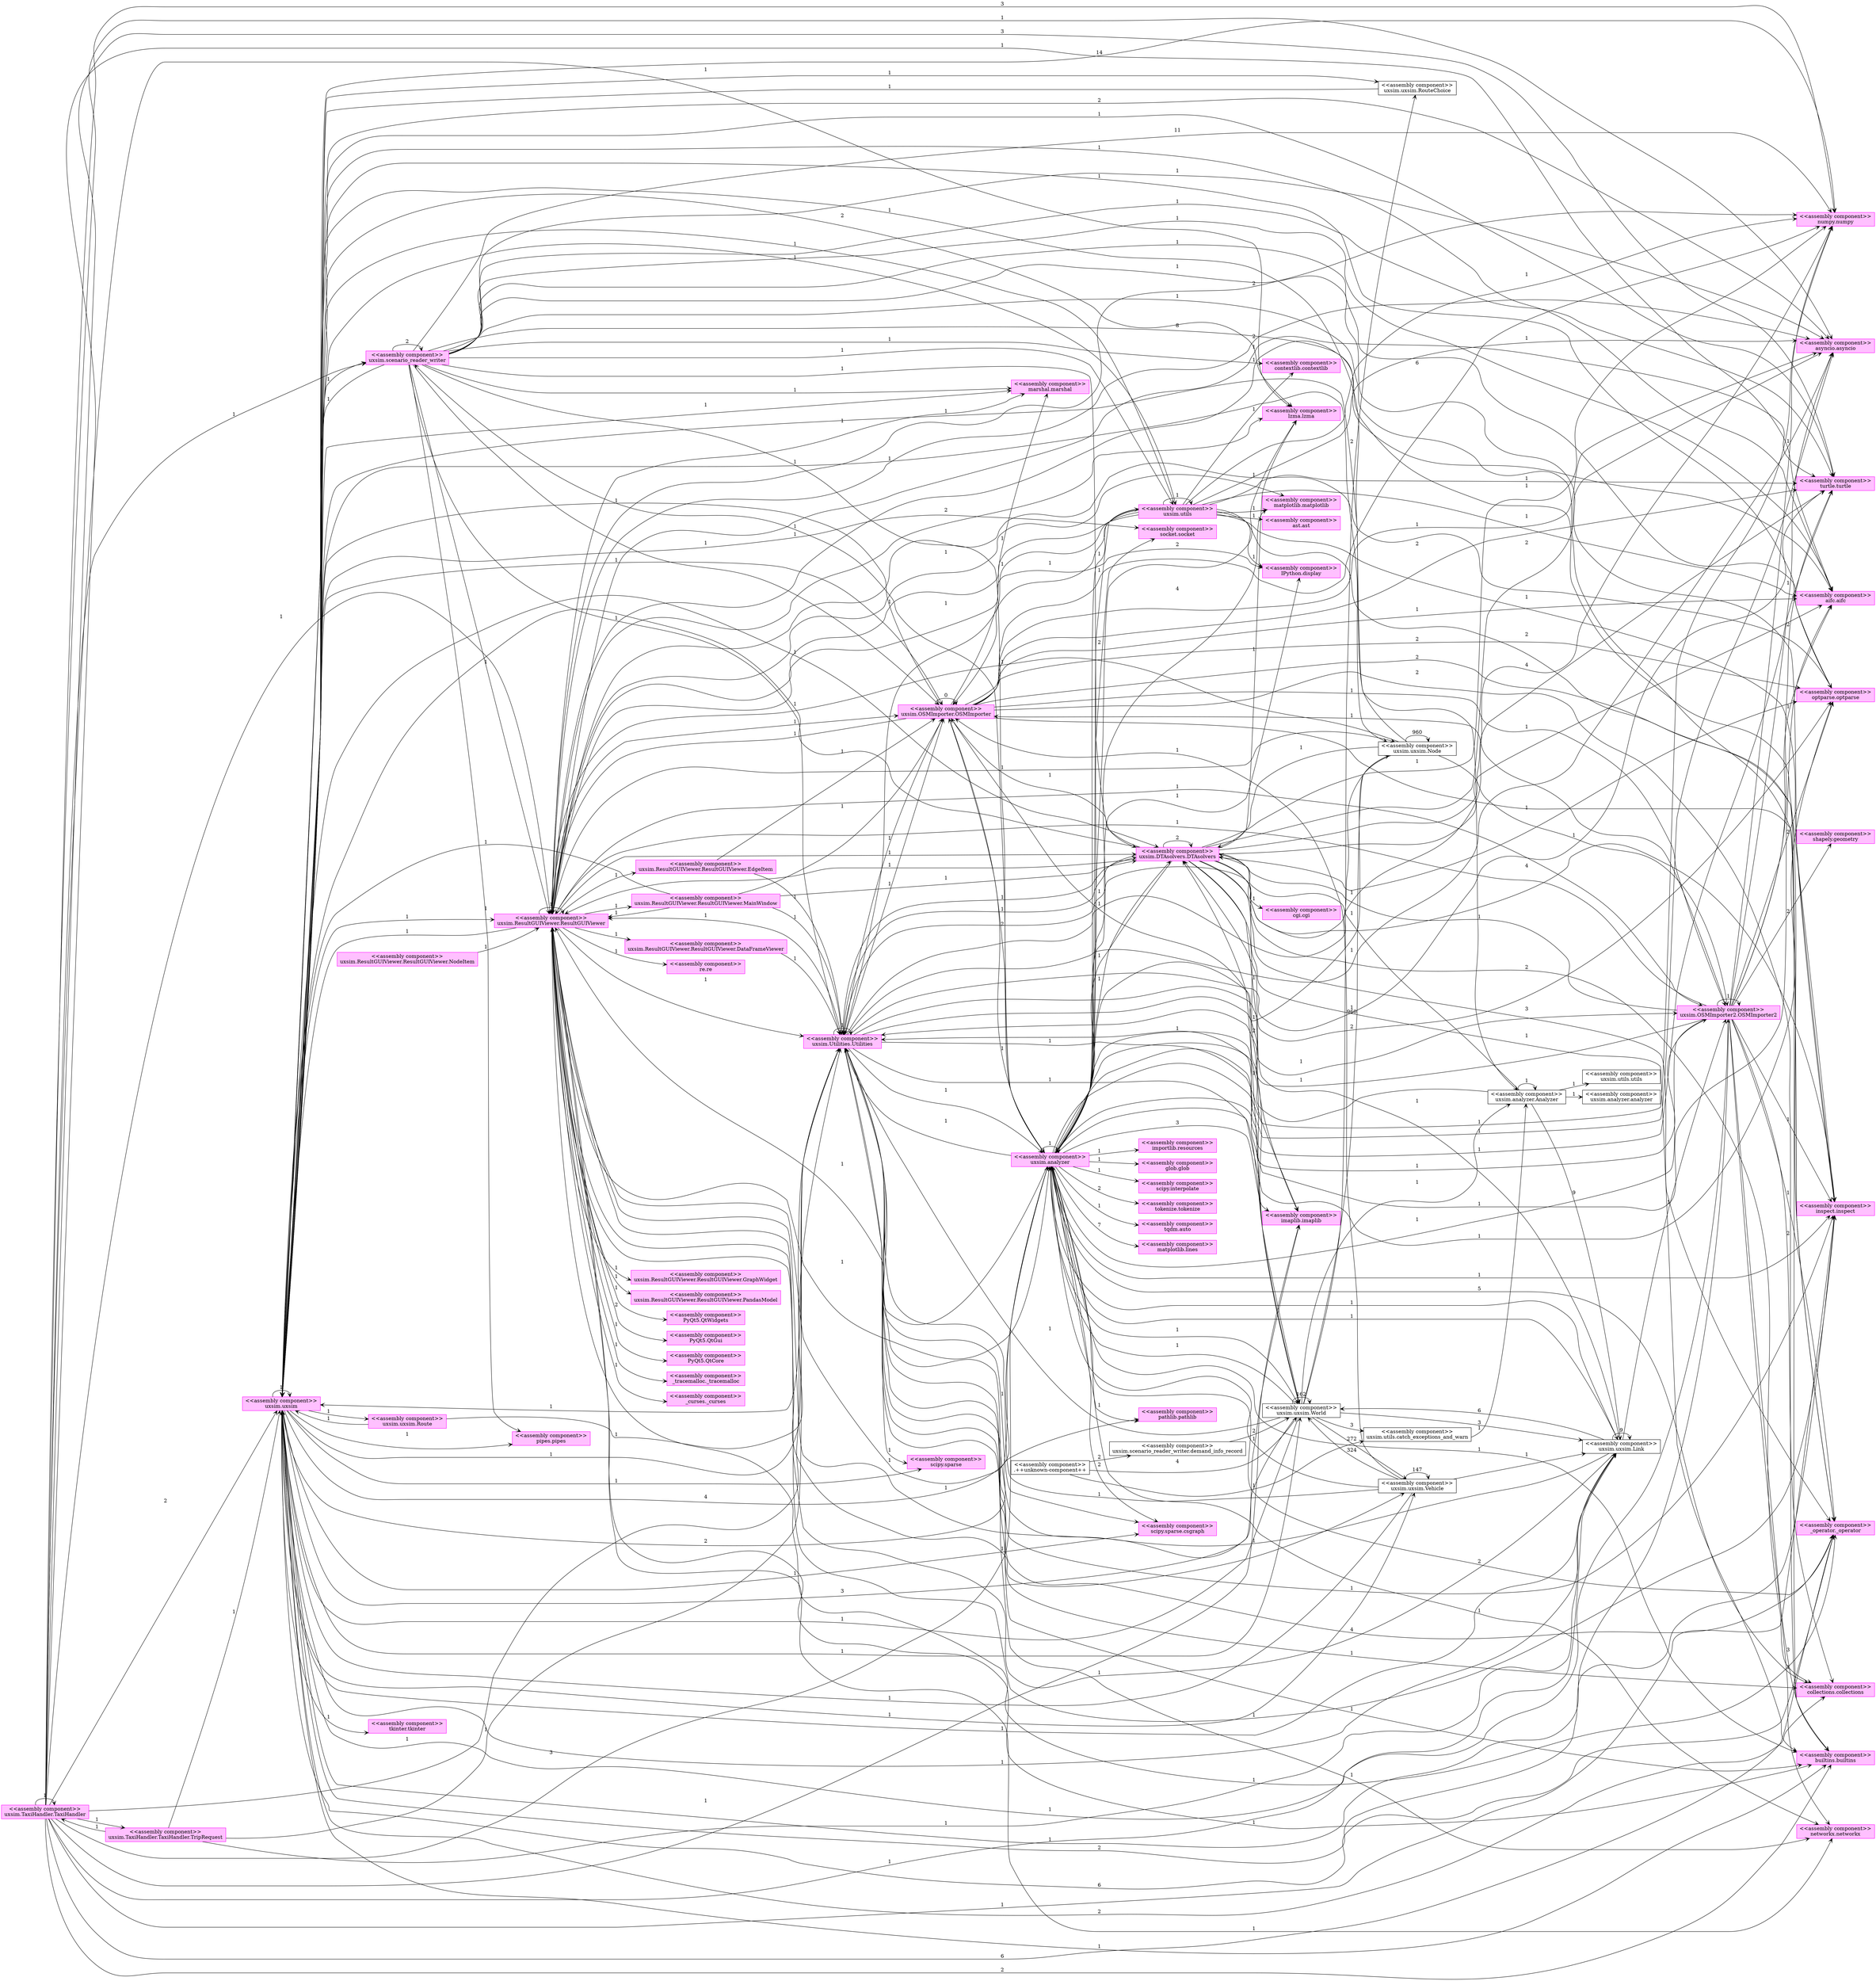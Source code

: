 digraph "mop_model" {
	rankdir="LR"
	node [fillcolor="white",shape="box",color="#000000",style="filled"]
	edge [color="#000000",style="solid",arrowhead="open"]
	"uxsim.uxsim_0" [fillcolor="#ffc0ff",color="#ff00ff",label="<<assembly component>>
uxsim.uxsim
"]
	"uxsim.scenario_reader_writer_0" [fillcolor="#ffc0ff",color="#ff00ff",label="<<assembly component>>
uxsim.scenario_reader_writer
"]
	"turtle_0" [fillcolor="#ffc0ff",color="#ff00ff",label="<<assembly component>>
turtle.turtle
"]
	"uxsim.ResultGUIViewer.ResultGUIViewer_0" [fillcolor="#ffc0ff",color="#ff00ff",label="<<assembly component>>
uxsim.ResultGUIViewer.ResultGUIViewer
"]
	"builtins_0" [fillcolor="#ffc0ff",color="#ff00ff",label="<<assembly component>>
builtins.builtins
"]
	"uxsim.utils_0" [fillcolor="#ffc0ff",color="#ff00ff",label="<<assembly component>>
uxsim.utils
"]
	"matplotlib_0" [fillcolor="#ffc0ff",color="#ff00ff",label="<<assembly component>>
matplotlib.matplotlib
"]
	"inspect_0" [fillcolor="#ffc0ff",color="#ff00ff",label="<<assembly component>>
inspect.inspect
"]
	"asyncio_0" [fillcolor="#ffc0ff",color="#ff00ff",label="<<assembly component>>
asyncio.asyncio
"]
	"uxsim.analyzer_0" [fillcolor="#ffc0ff",color="#ff00ff",label="<<assembly component>>
uxsim.analyzer
"]
	"uxsim.Utilities.Utilities_0" [fillcolor="#ffc0ff",color="#ff00ff",label="<<assembly component>>
uxsim.Utilities.Utilities
"]
	"optparse_0" [fillcolor="#ffc0ff",color="#ff00ff",label="<<assembly component>>
optparse.optparse
"]
	"collections_0" [fillcolor="#ffc0ff",color="#ff00ff",label="<<assembly component>>
collections.collections
"]
	"PyQt5.QtWidgets_0" [fillcolor="#ffc0ff",color="#ff00ff",label="<<assembly component>>
PyQt5.QtWidgets
"]
	"uxsim.DTAsolvers.DTAsolvers_0" [fillcolor="#ffc0ff",color="#ff00ff",label="<<assembly component>>
uxsim.DTAsolvers.DTAsolvers
"]
	"uxsim.OSMImporter2.OSMImporter2_0" [fillcolor="#ffc0ff",color="#ff00ff",label="<<assembly component>>
uxsim.OSMImporter2.OSMImporter2
"]
	"socket_0" [fillcolor="#ffc0ff",color="#ff00ff",label="<<assembly component>>
socket.socket
"]
	"_operator_0" [fillcolor="#ffc0ff",color="#ff00ff",label="<<assembly component>>
_operator._operator
"]
	"lzma_0" [fillcolor="#ffc0ff",color="#ff00ff",label="<<assembly component>>
lzma.lzma
"]
	"aifc_0" [fillcolor="#ffc0ff",color="#ff00ff",label="<<assembly component>>
aifc.aifc
"]
	"scipy.interpolate_0" [fillcolor="#ffc0ff",color="#ff00ff",label="<<assembly component>>
scipy.interpolate
"]
	"uxsim.TaxiHandler.TaxiHandler_0" [fillcolor="#ffc0ff",color="#ff00ff",label="<<assembly component>>
uxsim.TaxiHandler.TaxiHandler
"]
	"uxsim.uxsim.World_0" [fillcolor="#ffffff",color="#000000",label="<<assembly component>>
uxsim.uxsim.World
"]
	"uxsim.uxsim.Node_0" [fillcolor="#ffffff",color="#000000",label="<<assembly component>>
uxsim.uxsim.Node
"]
	"numpy_0" [fillcolor="#ffc0ff",color="#ff00ff",label="<<assembly component>>
numpy.numpy
"]
	"imaplib_0" [fillcolor="#ffc0ff",color="#ff00ff",label="<<assembly component>>
imaplib.imaplib
"]
	"uxsim.uxsim.Vehicle_0" [fillcolor="#ffffff",color="#000000",label="<<assembly component>>
uxsim.uxsim.Vehicle
"]
	"networkx_0" [fillcolor="#ffc0ff",color="#ff00ff",label="<<assembly component>>
networkx.networkx
"]
	"scipy.sparse.csgraph_0" [fillcolor="#ffc0ff",color="#ff00ff",label="<<assembly component>>
scipy.sparse.csgraph
"]
	"ast_0" [fillcolor="#ffc0ff",color="#ff00ff",label="<<assembly component>>
ast.ast
"]
	"IPython.display_0" [fillcolor="#ffc0ff",color="#ff00ff",label="<<assembly component>>
IPython.display
"]
	"uxsim.uxsim.Route_0" [fillcolor="#ffc0ff",color="#ff00ff",label="<<assembly component>>
uxsim.uxsim.Route
"]
	"uxsim.utils.catch_exceptions_and_warn_0" [fillcolor="#ffffff",color="#000000",label="<<assembly component>>
uxsim.utils.catch_exceptions_and_warn
"]
	"PyQt5.QtGui_0" [fillcolor="#ffc0ff",color="#ff00ff",label="<<assembly component>>
PyQt5.QtGui
"]
	"PyQt5.QtCore_0" [fillcolor="#ffc0ff",color="#ff00ff",label="<<assembly component>>
PyQt5.QtCore
"]
	"++unknown-component++_0" [fillcolor="#ffffff",color="#000000",label="<<assembly component>>
.++unknown-component++
"]
	"_tracemalloc_0" [fillcolor="#ffc0ff",color="#ff00ff",label="<<assembly component>>
_tracemalloc._tracemalloc
"]
	"uxsim.analyzer.Analyzer_0" [fillcolor="#ffffff",color="#000000",label="<<assembly component>>
uxsim.analyzer.Analyzer
"]
	"uxsim.scenario_reader_writer.demand_info_record_0" [fillcolor="#ffffff",color="#000000",label="<<assembly component>>
uxsim.scenario_reader_writer.demand_info_record
"]
	"tokenize_0" [fillcolor="#ffc0ff",color="#ff00ff",label="<<assembly component>>
tokenize.tokenize
"]
	"uxsim.OSMImporter.OSMImporter_0" [fillcolor="#ffc0ff",color="#ff00ff",label="<<assembly component>>
uxsim.OSMImporter.OSMImporter
"]
	"uxsim.analyzer.analyzer_0" [fillcolor="#ffffff",color="#000000",label="<<assembly component>>
uxsim.analyzer.analyzer
"]
	"tqdm.auto_0" [fillcolor="#ffc0ff",color="#ff00ff",label="<<assembly component>>
tqdm.auto
"]
	"uxsim.uxsim.RouteChoice_0" [fillcolor="#ffffff",color="#000000",label="<<assembly component>>
uxsim.uxsim.RouteChoice
"]
	"uxsim.ResultGUIViewer.ResultGUIViewer.DataFrameViewer_0" [fillcolor="#ffc0ff",color="#ff00ff",label="<<assembly component>>
uxsim.ResultGUIViewer.ResultGUIViewer.DataFrameViewer
"]
	"uxsim.uxsim.Link_0" [fillcolor="#ffffff",color="#000000",label="<<assembly component>>
uxsim.uxsim.Link
"]
	"marshal_0" [fillcolor="#ffc0ff",color="#ff00ff",label="<<assembly component>>
marshal.marshal
"]
	"cgi_0" [fillcolor="#ffc0ff",color="#ff00ff",label="<<assembly component>>
cgi.cgi
"]
	"contextlib_0" [fillcolor="#ffc0ff",color="#ff00ff",label="<<assembly component>>
contextlib.contextlib
"]
	"uxsim.utils.utils_0" [fillcolor="#ffffff",color="#000000",label="<<assembly component>>
uxsim.utils.utils
"]
	"matplotlib.lines_0" [fillcolor="#ffc0ff",color="#ff00ff",label="<<assembly component>>
matplotlib.lines
"]
	"_curses_0" [fillcolor="#ffc0ff",color="#ff00ff",label="<<assembly component>>
_curses._curses
"]
	"uxsim.ResultGUIViewer.ResultGUIViewer.MainWindow_0" [fillcolor="#ffc0ff",color="#ff00ff",label="<<assembly component>>
uxsim.ResultGUIViewer.ResultGUIViewer.MainWindow
"]
	"pathlib_0" [fillcolor="#ffc0ff",color="#ff00ff",label="<<assembly component>>
pathlib.pathlib
"]
	"glob_0" [fillcolor="#ffc0ff",color="#ff00ff",label="<<assembly component>>
glob.glob
"]
	"re_0" [fillcolor="#ffc0ff",color="#ff00ff",label="<<assembly component>>
re.re
"]
	"importlib.resources_0" [fillcolor="#ffc0ff",color="#ff00ff",label="<<assembly component>>
importlib.resources
"]
	"scipy.sparse_0" [fillcolor="#ffc0ff",color="#ff00ff",label="<<assembly component>>
scipy.sparse
"]
	"uxsim.ResultGUIViewer.ResultGUIViewer.GraphWidget_0" [fillcolor="#ffc0ff",color="#ff00ff",label="<<assembly component>>
uxsim.ResultGUIViewer.ResultGUIViewer.GraphWidget
"]
	"uxsim.ResultGUIViewer.ResultGUIViewer.PandasModel_0" [fillcolor="#ffc0ff",color="#ff00ff",label="<<assembly component>>
uxsim.ResultGUIViewer.ResultGUIViewer.PandasModel
"]
	"tkinter_0" [fillcolor="#ffc0ff",color="#ff00ff",label="<<assembly component>>
tkinter.tkinter
"]
	"pipes_0" [fillcolor="#ffc0ff",color="#ff00ff",label="<<assembly component>>
pipes.pipes
"]
	"uxsim.ResultGUIViewer.ResultGUIViewer.EdgeItem_0" [fillcolor="#ffc0ff",color="#ff00ff",label="<<assembly component>>
uxsim.ResultGUIViewer.ResultGUIViewer.EdgeItem
"]
	"shapely.geometry_0" [fillcolor="#ffc0ff",color="#ff00ff",label="<<assembly component>>
shapely.geometry
"]
	"uxsim.TaxiHandler.TaxiHandler.TripRequest_0" [fillcolor="#ffc0ff",color="#ff00ff",label="<<assembly component>>
uxsim.TaxiHandler.TaxiHandler.TripRequest
"]
	"uxsim.ResultGUIViewer.ResultGUIViewer.NodeItem_0" [fillcolor="#ffc0ff",color="#ff00ff",label="<<assembly component>>
uxsim.ResultGUIViewer.ResultGUIViewer.NodeItem
"]
	"uxsim.uxsim_0" -> "uxsim.uxsim_0" [label="1"]
	"uxsim.scenario_reader_writer_0" -> "turtle_0" [label="1"]
	"uxsim.ResultGUIViewer.ResultGUIViewer_0" -> "builtins_0" [label="1"]
	"uxsim.utils_0" -> "matplotlib_0" [label="1"]
	"uxsim.ResultGUIViewer.ResultGUIViewer_0" -> "turtle_0" [label="1"]
	"uxsim.uxsim_0" -> "inspect_0" [label="2"]
	"uxsim.utils_0" -> "asyncio_0" [label="1"]
	"uxsim.ResultGUIViewer.ResultGUIViewer_0" -> "uxsim.analyzer_0" [label="1"]
	"uxsim.analyzer_0" -> "turtle_0" [label="1"]
	"uxsim.Utilities.Utilities_0" -> "optparse_0" [label="2"]
	"uxsim.uxsim_0" -> "turtle_0" [label="1"]
	"uxsim.analyzer_0" -> "collections_0" [label="5"]
	"uxsim.analyzer_0" -> "uxsim.analyzer_0" [label="1"]
	"uxsim.uxsim_0" -> "builtins_0" [label="1"]
	"uxsim.ResultGUIViewer.ResultGUIViewer_0" -> "PyQt5.QtWidgets_0" [label="1"]
	"uxsim.DTAsolvers.DTAsolvers_0" -> "uxsim.uxsim_0" [label="1"]
	"uxsim.OSMImporter2.OSMImporter2_0" -> "builtins_0" [label="3"]
	"uxsim.DTAsolvers.DTAsolvers_0" -> "turtle_0" [label="4"]
	"uxsim.uxsim_0" -> "socket_0" [label="1"]
	"uxsim.DTAsolvers.DTAsolvers_0" -> "_operator_0" [label="3"]
	"uxsim.Utilities.Utilities_0" -> "uxsim.uxsim_0" [label="1"]
	"uxsim.uxsim_0" -> "lzma_0" [label="2"]
	"uxsim.ResultGUIViewer.ResultGUIViewer_0" -> "optparse_0" [label="1"]
	"uxsim.DTAsolvers.DTAsolvers_0" -> "aifc_0" [label="1"]
	"uxsim.analyzer_0" -> "uxsim.uxsim_0" [label="2"]
	"uxsim.DTAsolvers.DTAsolvers_0" -> "asyncio_0" [label="2"]
	"uxsim.analyzer_0" -> "scipy.interpolate_0" [label="1"]
	"uxsim.uxsim_0" -> "_operator_0" [label="6"]
	"uxsim.ResultGUIViewer.ResultGUIViewer_0" -> "inspect_0" [label="1"]
	"uxsim.TaxiHandler.TaxiHandler_0" -> "asyncio_0" [label="1"]
	"uxsim.utils_0" -> "uxsim.utils_0" [label="1"]
	"uxsim.uxsim.World_0" -> "uxsim.uxsim.Node_0" [label="960"]
	"uxsim.DTAsolvers.DTAsolvers_0" -> "numpy_0" [label="1"]
	"uxsim.scenario_reader_writer_0" -> "asyncio_0" [label="1"]
	"uxsim.DTAsolvers.DTAsolvers_0" -> "imaplib_0" [label="1"]
	"uxsim.uxsim_0" -> "uxsim.scenario_reader_writer_0" [label="1"]
	"uxsim.analyzer_0" -> "_operator_0" [label="2"]
	"uxsim.uxsim_0" -> "numpy_0" [label="14"]
	"uxsim.utils_0" -> "turtle_0" [label="1"]
	"uxsim.analyzer_0" -> "matplotlib_0" [label="4"]
	"uxsim.uxsim.World_0" -> "uxsim.uxsim.Vehicle_0" [label="272"]
	"uxsim.analyzer_0" -> "uxsim.utils_0" [label="1"]
	"uxsim.uxsim_0" -> "optparse_0" [label="1"]
	"uxsim.ResultGUIViewer.ResultGUIViewer_0" -> "uxsim.uxsim_0" [label="1"]
	"uxsim.TaxiHandler.TaxiHandler_0" -> "turtle_0" [label="3"]
	"uxsim.uxsim_0" -> "asyncio_0" [label="2"]
	"uxsim.Utilities.Utilities_0" -> "numpy_0" [label="1"]
	"uxsim.scenario_reader_writer_0" -> "optparse_0" [label="1"]
	"uxsim.scenario_reader_writer_0" -> "aifc_0" [label="1"]
	"uxsim.analyzer_0" -> "asyncio_0" [label="1"]
	"uxsim.uxsim.Node_0" -> "uxsim.uxsim.Node_0" [label="960"]
	"uxsim.Utilities.Utilities_0" -> "builtins_0" [label="1"]
	"uxsim.analyzer_0" -> "inspect_0" [label="1"]
	"uxsim.OSMImporter2.OSMImporter2_0" -> "networkx_0" [label="1"]
	"uxsim.uxsim.Vehicle_0" -> "uxsim.uxsim.World_0" [label="324"]
	"uxsim.ResultGUIViewer.ResultGUIViewer_0" -> "uxsim.ResultGUIViewer.ResultGUIViewer_0" [label="1"]
	"uxsim.DTAsolvers.DTAsolvers_0" -> "optparse_0" [label="1"]
	"uxsim.Utilities.Utilities_0" -> "scipy.sparse.csgraph_0" [label="1"]
	"uxsim.utils_0" -> "ast_0" [label="1"]
	"uxsim.analyzer_0" -> "IPython.display_0" [label="1"]
	"uxsim.uxsim_0" -> "aifc_0" [label="1"]
	"uxsim.analyzer_0" -> "aifc_0" [label="1"]
	"uxsim.scenario_reader_writer_0" -> "uxsim.uxsim_0" [label="1"]
	"uxsim.uxsim_0" -> "uxsim.uxsim.Route_0" [label="1"]
	"uxsim.ResultGUIViewer.ResultGUIViewer_0" -> "_operator_0" [label="1"]
	"uxsim.uxsim.World_0" -> "uxsim.utils.catch_exceptions_and_warn_0" [label="3"]
	"uxsim.ResultGUIViewer.ResultGUIViewer_0" -> "PyQt5.QtGui_0" [label="2"]
	"uxsim.ResultGUIViewer.ResultGUIViewer_0" -> "PyQt5.QtCore_0" [label="1"]
	"uxsim.ResultGUIViewer.ResultGUIViewer_0" -> "asyncio_0" [label="2"]
	"++unknown-component++_0" -> "uxsim.uxsim.World_0" [label="4"]
	"uxsim.utils_0" -> "numpy_0" [label="1"]
	"uxsim.utils_0" -> "_operator_0" [label="2"]
	"uxsim.ResultGUIViewer.ResultGUIViewer_0" -> "_tracemalloc_0" [label="1"]
	"uxsim.Utilities.Utilities_0" -> "turtle_0" [label="1"]
	"uxsim.uxsim.World_0" -> "uxsim.analyzer.Analyzer_0" [label="1"]
	"++unknown-component++_0" -> "uxsim.scenario_reader_writer.demand_info_record_0" [label="2"]
	"uxsim.DTAsolvers.DTAsolvers_0" -> "uxsim.analyzer_0" [label="1"]
	"uxsim.analyzer_0" -> "tokenize_0" [label="2"]
	"uxsim.OSMImporter.OSMImporter_0" -> "turtle_0" [label="2"]
	"uxsim.analyzer_0" -> "numpy_0" [label="1"]
	"uxsim.TaxiHandler.TaxiHandler_0" -> "builtins_0" [label="2"]
	"uxsim.DTAsolvers.DTAsolvers_0" -> "uxsim.DTAsolvers.DTAsolvers_0" [label="2"]
	"uxsim.ResultGUIViewer.ResultGUIViewer_0" -> "numpy_0" [label="2"]
	"uxsim.analyzer_0" -> "optparse_0" [label="1"]
	"uxsim.TaxiHandler.TaxiHandler_0" -> "uxsim.uxsim_0" [label="2"]
	"uxsim.DTAsolvers.DTAsolvers_0" -> "inspect_0" [label="4"]
	"uxsim.Utilities.Utilities_0" -> "inspect_0" [label="1"]
	"uxsim.TaxiHandler.TaxiHandler_0" -> "uxsim.analyzer_0" [label="3"]
	"uxsim.TaxiHandler.TaxiHandler_0" -> "uxsim.TaxiHandler.TaxiHandler_0" [label="1"]
	"uxsim.analyzer.Analyzer_0" -> "uxsim.analyzer.analyzer_0" [label="1"]
	"uxsim.analyzer_0" -> "tqdm.auto_0" [label="1"]
	"uxsim.OSMImporter.OSMImporter_0" -> "_operator_0" [label="1"]
	"uxsim.analyzer_0" -> "uxsim.OSMImporter.OSMImporter_0" [label="2"]
	"uxsim.analyzer_0" -> "builtins_0" [label="1"]
	"uxsim.ResultGUIViewer.ResultGUIViewer_0" -> "lzma_0" [label="2"]
	"uxsim.OSMImporter2.OSMImporter2_0" -> "turtle_0" [label="2"]
	"uxsim.scenario_reader_writer_0" -> "inspect_0" [label="1"]
	"uxsim.OSMImporter.OSMImporter_0" -> "uxsim.uxsim_0" [label="1"]
	"uxsim.Utilities.Utilities_0" -> "networkx_0" [label="1"]
	"uxsim.uxsim_0" -> "uxsim.analyzer.Analyzer_0" [label="1"]
	"uxsim.uxsim.World_0" -> "uxsim.uxsim.RouteChoice_0" [label="2"]
	"uxsim.OSMImporter2.OSMImporter2_0" -> "numpy_0" [label="1"]
	"uxsim.TaxiHandler.TaxiHandler_0" -> "_operator_0" [label="6"]
	"uxsim.ResultGUIViewer.ResultGUIViewer_0" -> "uxsim.ResultGUIViewer.ResultGUIViewer.DataFrameViewer_0" [label="1"]
	"uxsim.utils_0" -> "inspect_0" [label="1"]
	"uxsim.TaxiHandler.TaxiHandler_0" -> "aifc_0" [label="1"]
	"uxsim.scenario_reader_writer_0" -> "builtins_0" [label="1"]
	"uxsim.uxsim_0" -> "uxsim.uxsim.RouteChoice_0" [label="1"]
	"uxsim.uxsim.World_0" -> "uxsim.uxsim.Link_0" [label="3"]
	"uxsim.OSMImporter2.OSMImporter2_0" -> "_operator_0" [label="1"]
	"uxsim.ResultGUIViewer.ResultGUIViewer_0" -> "marshal_0" [label="1"]
	"uxsim.uxsim.World_0" -> "uxsim.uxsim.World_0" [label="162"]
	"uxsim.DTAsolvers.DTAsolvers_0" -> "cgi_0" [label="1"]
	"uxsim.DTAsolvers.DTAsolvers_0" -> "uxsim.uxsim.World_0" [label="2"]
	"uxsim.uxsim_0" -> "uxsim.uxsim.Vehicle_0" [label="1"]
	"uxsim.uxsim_0" -> "collections_0" [label="2"]
	"++unknown-component++_0" -> "uxsim.utils.catch_exceptions_and_warn_0" [label="1"]
	"uxsim.OSMImporter2.OSMImporter2_0" -> "uxsim.uxsim_0" [label="1"]
	"uxsim.DTAsolvers.DTAsolvers_0" -> "uxsim.Utilities.Utilities_0" [label="1"]
	"uxsim.ResultGUIViewer.ResultGUIViewer_0" -> "IPython.display_0" [label="1"]
	"uxsim.scenario_reader_writer_0" -> "contextlib_0" [label="1"]
	"uxsim.TaxiHandler.TaxiHandler_0" -> "lzma_0" [label="1"]
	"uxsim.analyzer.Analyzer_0" -> "uxsim.utils.utils_0" [label="1"]
	"uxsim.analyzer_0" -> "networkx_0" [label="1"]
	"uxsim.analyzer.Analyzer_0" -> "uxsim.uxsim.Link_0" [label="9"]
	"uxsim.ResultGUIViewer.ResultGUIViewer_0" -> "uxsim.uxsim.Node_0" [label="1"]
	"uxsim.scenario_reader_writer_0" -> "numpy_0" [label="11"]
	"uxsim.utils_0" -> "contextlib_0" [label="1"]
	"uxsim.analyzer_0" -> "matplotlib.lines_0" [label="7"]
	"uxsim.DTAsolvers.DTAsolvers_0" -> "builtins_0" [label="1"]
	"uxsim.OSMImporter.OSMImporter_0" -> "builtins_0" [label="2"]
	"uxsim.OSMImporter.OSMImporter_0" -> "aifc_0" [label="1"]
	"uxsim.utils.catch_exceptions_and_warn_0" -> "uxsim.analyzer.Analyzer_0" [label="1"]
	"uxsim.OSMImporter2.OSMImporter2_0" -> "aifc_0" [label="1"]
	"uxsim.Utilities.Utilities_0" -> "_operator_0" [label="4"]
	"uxsim.ResultGUIViewer.ResultGUIViewer_0" -> "_curses_0" [label="1"]
	"uxsim.analyzer_0" -> "lzma_0" [label="2"]
	"uxsim.uxsim_0" -> "uxsim.uxsim.Node_0" [label="1"]
	"uxsim.ResultGUIViewer.ResultGUIViewer_0" -> "uxsim.ResultGUIViewer.ResultGUIViewer.MainWindow_0" [label="1"]
	"uxsim.ResultGUIViewer.ResultGUIViewer_0" -> "pathlib_0" [label="1"]
	"uxsim.analyzer.Analyzer_0" -> "uxsim.analyzer.Analyzer_0" [label="1"]
	"uxsim.analyzer_0" -> "glob_0" [label="1"]
	"uxsim.uxsim.Vehicle_0" -> "uxsim.uxsim.Vehicle_0" [label="147"]
	"uxsim.ResultGUIViewer.ResultGUIViewer_0" -> "aifc_0" [label="1"]
	"uxsim.uxsim_0" -> "marshal_0" [label="1"]
	"uxsim.DTAsolvers.DTAsolvers_0" -> "collections_0" [label="2"]
	"uxsim.uxsim_0" -> "scipy.sparse.csgraph_0" [label="1"]
	"uxsim.analyzer_0" -> "socket_0" [label="2"]
	"uxsim.TaxiHandler.TaxiHandler_0" -> "numpy_0" [label="3"]
	"uxsim.OSMImporter2.OSMImporter2_0" -> "inspect_0" [label="1"]
	"uxsim.Utilities.Utilities_0" -> "imaplib_0" [label="1"]
	"uxsim.ResultGUIViewer.ResultGUIViewer_0" -> "uxsim.uxsim.Vehicle_0" [label="1"]
	"uxsim.TaxiHandler.TaxiHandler_0" -> "imaplib_0" [label="1"]
	"uxsim.utils_0" -> "IPython.display_0" [label="1"]
	"uxsim.ResultGUIViewer.ResultGUIViewer_0" -> "re_0" [label="1"]
	"uxsim.OSMImporter.OSMImporter_0" -> "uxsim.OSMImporter.OSMImporter_0" [label="0"]
	"uxsim.Utilities.Utilities_0" -> "collections_0" [label="1"]
	"uxsim.analyzer_0" -> "importlib.resources_0" [label="1"]
	"uxsim.uxsim_0" -> "uxsim.utils_0" [label="1"]
	"uxsim.uxsim_0" -> "scipy.sparse_0" [label="1"]
	"uxsim.scenario_reader_writer.demand_info_record_0" -> "uxsim.uxsim.World_0" [label="2"]
	"uxsim.TaxiHandler.TaxiHandler_0" -> "inspect_0" [label="1"]
	"uxsim.ResultGUIViewer.ResultGUIViewer_0" -> "uxsim.ResultGUIViewer.ResultGUIViewer.GraphWidget_0" [label="1"]
	"uxsim.ResultGUIViewer.ResultGUIViewer_0" -> "uxsim.ResultGUIViewer.ResultGUIViewer.PandasModel_0" [label="1"]
	"uxsim.OSMImporter2.OSMImporter2_0" -> "asyncio_0" [label="1"]
	"uxsim.Utilities.Utilities_0" -> "uxsim.Utilities.Utilities_0" [label="1"]
	"uxsim.OSMImporter.OSMImporter_0" -> "inspect_0" [label="2"]
	"uxsim.OSMImporter2.OSMImporter2_0" -> "collections_0" [label="2"]
	"uxsim.OSMImporter.OSMImporter_0" -> "optparse_0" [label="2"]
	"uxsim.OSMImporter.OSMImporter_0" -> "asyncio_0" [label="1"]
	"uxsim.Utilities.Utilities_0" -> "asyncio_0" [label="1"]
	"uxsim.OSMImporter.OSMImporter_0" -> "numpy_0" [label="6"]
	"uxsim.Utilities.Utilities_0" -> "scipy.sparse_0" [label="1"]
	"uxsim.uxsim.Link_0" -> "uxsim.uxsim.Link_0" [label="9"]
	"uxsim.ResultGUIViewer.ResultGUIViewer_0" -> "networkx_0" [label="1"]
	"uxsim.OSMImporter2.OSMImporter2_0" -> "uxsim.OSMImporter2.OSMImporter2_0" [label="1"]
	"uxsim.uxsim_0" -> "tkinter_0" [label="1"]
	"uxsim.uxsim_0" -> "pipes_0" [label="1"]
	"uxsim.scenario_reader_writer_0" -> "uxsim.utils_0" [label="1"]
	"uxsim.OSMImporter2.OSMImporter2_0" -> "optparse_0" [label="2"]
	"uxsim.OSMImporter.OSMImporter_0" -> "marshal_0" [label="1"]
	"uxsim.utils_0" -> "aifc_0" [label="1"]
	"uxsim.scenario_reader_writer_0" -> "uxsim.scenario_reader_writer_0" [label="2"]
	"uxsim.analyzer_0" -> "scipy.sparse.csgraph_0" [label="2"]
	"uxsim.scenario_reader_writer_0" -> "pipes_0" [label="1"]
	"uxsim.OSMImporter2.OSMImporter2_0" -> "uxsim.analyzer_0" [label="1"]
	"uxsim.DTAsolvers.DTAsolvers_0" -> "lzma_0" [label="1"]
	"uxsim.ResultGUIViewer.ResultGUIViewer_0" -> "uxsim.ResultGUIViewer.ResultGUIViewer.EdgeItem_0" [label="1"]
	"uxsim.analyzer_0" -> "pathlib_0" [label="1"]
	"uxsim.analyzer_0" -> "imaplib_0" [label="3"]
	"uxsim.uxsim_0" -> "imaplib_0" [label="3"]
	"uxsim.scenario_reader_writer_0" -> "marshal_0" [label="1"]
	"uxsim.OSMImporter.OSMImporter_0" -> "uxsim.ResultGUIViewer.ResultGUIViewer_0" [label="1"]
	"uxsim.uxsim_0" -> "uxsim.analyzer_0" [label="4"]
	"uxsim.scenario_reader_writer_0" -> "_operator_0" [label="8"]
	"uxsim.uxsim_0" -> "uxsim.uxsim.Link_0" [label="1"]
	"uxsim.ResultGUIViewer.ResultGUIViewer_0" -> "matplotlib_0" [label="1"]
	"uxsim.OSMImporter2.OSMImporter2_0" -> "shapely.geometry_0" [label="2"]
	"uxsim.TaxiHandler.TaxiHandler_0" -> "uxsim.TaxiHandler.TaxiHandler.TripRequest_0" [label="1"]
	"uxsim.uxsim.Link_0" -> "uxsim.uxsim.World_0" [label="6"]
	"uxsim.analyzer_0" -> "uxsim.Utilities.Utilities_0" [label="1"]
	"uxsim.uxsim.Node_0" -> "uxsim.analyzer_0" [label="1"]
	"uxsim.uxsim_0" -> "uxsim.Utilities.Utilities_0" [label="1"]
	"uxsim.TaxiHandler.TaxiHandler.TripRequest_0" -> "uxsim.Utilities.Utilities_0" [label="1"]
	"uxsim.uxsim.Link_0" -> "uxsim.analyzer_0" [label="1"]
	"uxsim.uxsim.Link_0" -> "uxsim.OSMImporter2.OSMImporter2_0" [label="1"]
	"uxsim.ResultGUIViewer.ResultGUIViewer.MainWindow_0" -> "uxsim.ResultGUIViewer.ResultGUIViewer_0" [label="1"]
	"uxsim.analyzer_0" -> "uxsim.ResultGUIViewer.ResultGUIViewer_0" [label="1"]
	"uxsim.uxsim_0" -> "uxsim.OSMImporter.OSMImporter_0" [label="1"]
	"uxsim.analyzer_0" -> "uxsim.OSMImporter2.OSMImporter2_0" [label="1"]
	"uxsim.OSMImporter2.OSMImporter2_0" -> "uxsim.ResultGUIViewer.ResultGUIViewer_0" [label="1"]
	"uxsim.uxsim.World_0" -> "uxsim.Utilities.Utilities_0" [label="1"]
	"uxsim.OSMImporter2.OSMImporter2_0" -> "uxsim.Utilities.Utilities_0" [label="1"]
	"uxsim.uxsim_0" -> "uxsim.ResultGUIViewer.ResultGUIViewer_0" [label="1"]
	"uxsim.uxsim.Vehicle_0" -> "uxsim.uxsim.Link_0" [label="1"]
	"uxsim.uxsim.World_0" -> "uxsim.DTAsolvers.DTAsolvers_0" [label="1"]
	"uxsim.uxsim.Link_0" -> "uxsim.DTAsolvers.DTAsolvers_0" [label="1"]
	"uxsim.ResultGUIViewer.ResultGUIViewer_0" -> "uxsim.Utilities.Utilities_0" [label="1"]
	"uxsim.uxsim.Link_0" -> "uxsim.Utilities.Utilities_0" [label="1"]
	"uxsim.ResultGUIViewer.ResultGUIViewer.MainWindow_0" -> "uxsim.Utilities.Utilities_0" [label="1"]
	"uxsim.OSMImporter2.OSMImporter2_0" -> "uxsim.DTAsolvers.DTAsolvers_0" [label="1"]
	"uxsim.uxsim_0" -> "uxsim.OSMImporter2.OSMImporter2_0" [label="1"]
	"uxsim.uxsim.World_0" -> "uxsim.analyzer_0" [label="1"]
	"uxsim.TaxiHandler.TaxiHandler_0" -> "uxsim.Utilities.Utilities_0" [label="1"]
	"uxsim.utils_0" -> "uxsim.uxsim_0" [label="1"]
	"uxsim.OSMImporter.OSMImporter_0" -> "uxsim.OSMImporter2.OSMImporter2_0" [label="1"]
	"uxsim.analyzer_0" -> "uxsim.scenario_reader_writer_0" [label="1"]
	"uxsim.ResultGUIViewer.ResultGUIViewer_0" -> "uxsim.OSMImporter2.OSMImporter2_0" [label="1"]
	"uxsim.OSMImporter.OSMImporter_0" -> "uxsim.Utilities.Utilities_0" [label="1"]
	"uxsim.ResultGUIViewer.ResultGUIViewer_0" -> "uxsim.OSMImporter.OSMImporter_0" [label="1"]
	"uxsim.DTAsolvers.DTAsolvers_0" -> "uxsim.ResultGUIViewer.ResultGUIViewer_0" [label="1"]
	"uxsim.utils_0" -> "uxsim.ResultGUIViewer.ResultGUIViewer_0" [label="1"]
	"uxsim.Utilities.Utilities_0" -> "uxsim.analyzer_0" [label="1"]
	"uxsim.TaxiHandler.TaxiHandler.TripRequest_0" -> "uxsim.uxsim_0" [label="1"]
	"uxsim.ResultGUIViewer.ResultGUIViewer.EdgeItem_0" -> "uxsim.OSMImporter.OSMImporter_0" [label="1"]
	"uxsim.uxsim.Link_0" -> "uxsim.uxsim_0" [label="1"]
	"uxsim.uxsim_0" -> "uxsim.DTAsolvers.DTAsolvers_0" [label="1"]
	"uxsim.utils_0" -> "uxsim.Utilities.Utilities_0" [label="1"]
	"uxsim.TaxiHandler.TaxiHandler.TripRequest_0" -> "uxsim.TaxiHandler.TaxiHandler_0" [label="1"]
	"uxsim.uxsim.Node_0" -> "uxsim.Utilities.Utilities_0" [label="1"]
	"uxsim.scenario_reader_writer_0" -> "uxsim.ResultGUIViewer.ResultGUIViewer_0" [label="1"]
	"uxsim.Utilities.Utilities_0" -> "uxsim.ResultGUIViewer.ResultGUIViewer_0" [label="1"]
	"uxsim.utils_0" -> "uxsim.OSMImporter.OSMImporter_0" [label="1"]
	"uxsim.ResultGUIViewer.ResultGUIViewer_0" -> "uxsim.DTAsolvers.DTAsolvers_0" [label="1"]
	"uxsim.OSMImporter2.OSMImporter2_0" -> "uxsim.OSMImporter.OSMImporter_0" [label="1"]
	"uxsim.Utilities.Utilities_0" -> "uxsim.uxsim.World_0" [label="1"]
	"uxsim.uxsim.Route_0" -> "uxsim.Utilities.Utilities_0" [label="1"]
	"uxsim.scenario_reader_writer_0" -> "uxsim.Utilities.Utilities_0" [label="1"]
	"uxsim.OSMImporter.OSMImporter_0" -> "uxsim.analyzer_0" [label="1"]
	"uxsim.ResultGUIViewer.ResultGUIViewer.MainWindow_0" -> "uxsim.uxsim_0" [label="1"]
	"uxsim.uxsim.World_0" -> "uxsim.ResultGUIViewer.ResultGUIViewer_0" [label="1"]
	"uxsim.uxsim.World_0" -> "uxsim.uxsim_0" [label="1"]
	"uxsim.uxsim.RouteChoice_0" -> "uxsim.uxsim_0" [label="1"]
	"uxsim.analyzer_0" -> "uxsim.uxsim.Link_0" [label="1"]
	"uxsim.ResultGUIViewer.ResultGUIViewer.MainWindow_0" -> "uxsim.OSMImporter.OSMImporter_0" [label="1"]
	"uxsim.uxsim.Vehicle_0" -> "uxsim.uxsim_0" [label="1"]
	"uxsim.TaxiHandler.TaxiHandler_0" -> "uxsim.uxsim.Link_0" [label="1"]
	"uxsim.ResultGUIViewer.ResultGUIViewer.MainWindow_0" -> "uxsim.DTAsolvers.DTAsolvers_0" [label="1"]
	"uxsim.uxsim.World_0" -> "uxsim.OSMImporter.OSMImporter_0" [label="1"]
	"uxsim.DTAsolvers.DTAsolvers_0" -> "uxsim.OSMImporter.OSMImporter_0" [label="1"]
	"uxsim.uxsim.Node_0" -> "uxsim.uxsim_0" [label="1"]
	"uxsim.Utilities.Utilities_0" -> "uxsim.OSMImporter.OSMImporter_0" [label="1"]
	"uxsim.Utilities.Utilities_0" -> "uxsim.DTAsolvers.DTAsolvers_0" [label="1"]
	"uxsim.scenario_reader_writer_0" -> "uxsim.analyzer_0" [label="1"]
	"uxsim.ResultGUIViewer.ResultGUIViewer.DataFrameViewer_0" -> "uxsim.Utilities.Utilities_0" [label="1"]
	"uxsim.TaxiHandler.TaxiHandler_0" -> "uxsim.ResultGUIViewer.ResultGUIViewer_0" [label="1"]
	"uxsim.uxsim.Link_0" -> "uxsim.ResultGUIViewer.ResultGUIViewer_0" [label="1"]
	"uxsim.analyzer.Analyzer_0" -> "uxsim.DTAsolvers.DTAsolvers_0" [label="1"]
	"uxsim.uxsim.Vehicle_0" -> "uxsim.Utilities.Utilities_0" [label="1"]
	"uxsim.uxsim.Node_0" -> "uxsim.DTAsolvers.DTAsolvers_0" [label="1"]
	"uxsim.uxsim.Node_0" -> "uxsim.ResultGUIViewer.ResultGUIViewer_0" [label="1"]
	"uxsim.uxsim.Vehicle_0" -> "uxsim.analyzer_0" [label="1"]
	"uxsim.TaxiHandler.TaxiHandler_0" -> "uxsim.scenario_reader_writer_0" [label="1"]
	"uxsim.analyzer.Analyzer_0" -> "uxsim.Utilities.Utilities_0" [label="1"]
	"uxsim.uxsim.Node_0" -> "uxsim.OSMImporter2.OSMImporter2_0" [label="1"]
	"uxsim.Utilities.Utilities_0" -> "uxsim.OSMImporter2.OSMImporter2_0" [label="1"]
	"uxsim.uxsim.Vehicle_0" -> "uxsim.OSMImporter.OSMImporter_0" [label="1"]
	"uxsim.uxsim.Route_0" -> "uxsim.uxsim_0" [label="1"]
	"uxsim.TaxiHandler.TaxiHandler.TripRequest_0" -> "uxsim.uxsim.Link_0" [label="1"]
	"uxsim.uxsim_0" -> "uxsim.uxsim.World_0" [label="1"]
	"uxsim.ResultGUIViewer.ResultGUIViewer.NodeItem_0" -> "uxsim.ResultGUIViewer.ResultGUIViewer_0" [label="1"]
	"uxsim.scenario_reader_writer_0" -> "uxsim.DTAsolvers.DTAsolvers_0" [label="1"]
	"uxsim.ResultGUIViewer.ResultGUIViewer.EdgeItem_0" -> "uxsim.Utilities.Utilities_0" [label="1"]
	"uxsim.scenario_reader_writer_0" -> "uxsim.OSMImporter.OSMImporter_0" [label="1"]
	"uxsim.utils_0" -> "uxsim.analyzer_0" [label="1"]
	"uxsim.analyzer_0" -> "uxsim.uxsim.World_0" [label="1"]
	"uxsim.analyzer_0" -> "uxsim.DTAsolvers.DTAsolvers_0" [label="1"]
}
